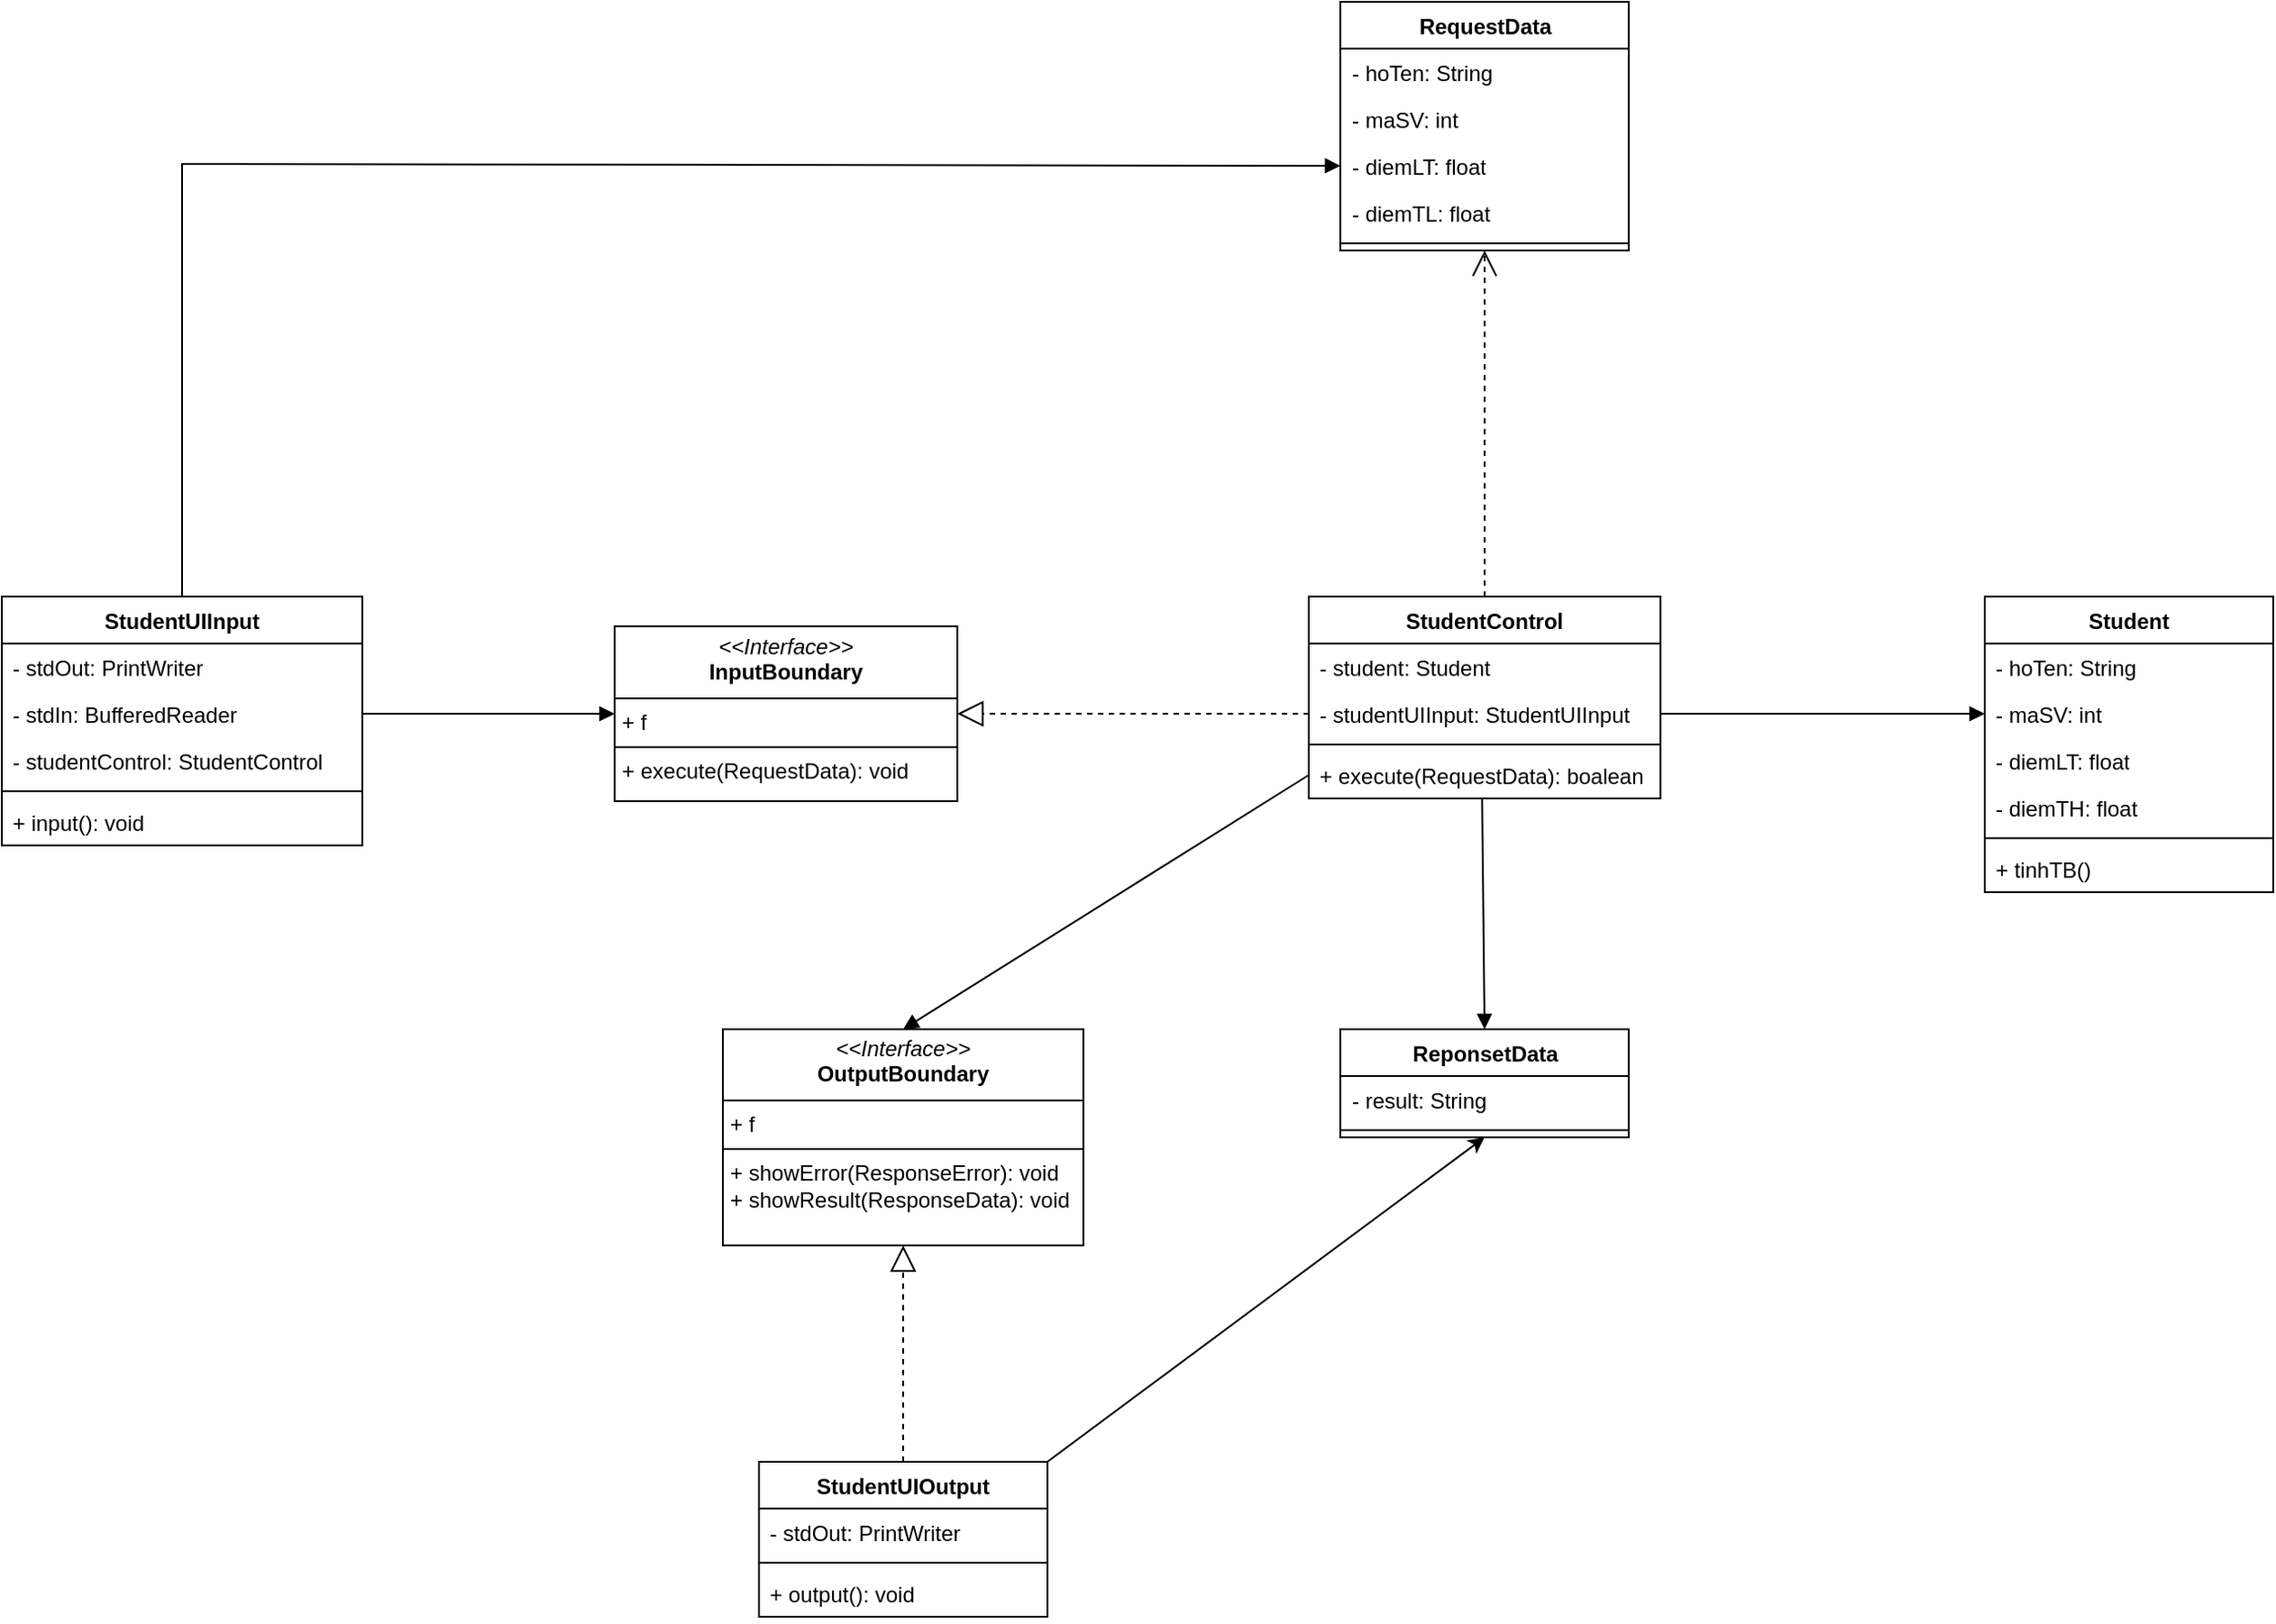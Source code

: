 <mxfile version="24.7.17" pages="3">
  <diagram name="ClassDiagram" id="-rl8sIzRqfz1XN3XbGNQ">
    <mxGraphModel dx="1600" dy="1549" grid="1" gridSize="10" guides="1" tooltips="1" connect="1" arrows="1" fold="1" page="1" pageScale="1" pageWidth="850" pageHeight="1100" math="0" shadow="0">
      <root>
        <mxCell id="0" />
        <mxCell id="1" parent="0" />
        <mxCell id="jPHau2xeoSbhI2vaK8ID-21" value="StudentUIInput" style="swimlane;fontStyle=1;align=center;verticalAlign=top;childLayout=stackLayout;horizontal=1;startSize=26;horizontalStack=0;resizeParent=1;resizeParentMax=0;resizeLast=0;collapsible=1;marginBottom=0;whiteSpace=wrap;html=1;" parent="1" vertex="1">
          <mxGeometry x="-380" y="320" width="200" height="138" as="geometry" />
        </mxCell>
        <mxCell id="jPHau2xeoSbhI2vaK8ID-22" value="- stdOut: PrintWriter" style="text;strokeColor=none;fillColor=none;align=left;verticalAlign=top;spacingLeft=4;spacingRight=4;overflow=hidden;rotatable=0;points=[[0,0.5],[1,0.5]];portConstraint=eastwest;whiteSpace=wrap;html=1;" parent="jPHau2xeoSbhI2vaK8ID-21" vertex="1">
          <mxGeometry y="26" width="200" height="26" as="geometry" />
        </mxCell>
        <mxCell id="0izLVIcKK9ym0HCeA4KC-4" value="- stdIn: BufferedReader" style="text;strokeColor=none;fillColor=none;align=left;verticalAlign=top;spacingLeft=4;spacingRight=4;overflow=hidden;rotatable=0;points=[[0,0.5],[1,0.5]];portConstraint=eastwest;whiteSpace=wrap;html=1;" parent="jPHau2xeoSbhI2vaK8ID-21" vertex="1">
          <mxGeometry y="52" width="200" height="26" as="geometry" />
        </mxCell>
        <mxCell id="0izLVIcKK9ym0HCeA4KC-5" value="- studentControl: StudentControl" style="text;strokeColor=none;fillColor=none;align=left;verticalAlign=top;spacingLeft=4;spacingRight=4;overflow=hidden;rotatable=0;points=[[0,0.5],[1,0.5]];portConstraint=eastwest;whiteSpace=wrap;html=1;" parent="jPHau2xeoSbhI2vaK8ID-21" vertex="1">
          <mxGeometry y="78" width="200" height="26" as="geometry" />
        </mxCell>
        <mxCell id="jPHau2xeoSbhI2vaK8ID-23" value="" style="line;strokeWidth=1;fillColor=none;align=left;verticalAlign=middle;spacingTop=-1;spacingLeft=3;spacingRight=3;rotatable=0;labelPosition=right;points=[];portConstraint=eastwest;strokeColor=inherit;" parent="jPHau2xeoSbhI2vaK8ID-21" vertex="1">
          <mxGeometry y="104" width="200" height="8" as="geometry" />
        </mxCell>
        <mxCell id="jPHau2xeoSbhI2vaK8ID-24" value="+ input(): void" style="text;strokeColor=none;fillColor=none;align=left;verticalAlign=top;spacingLeft=4;spacingRight=4;overflow=hidden;rotatable=0;points=[[0,0.5],[1,0.5]];portConstraint=eastwest;whiteSpace=wrap;html=1;" parent="jPHau2xeoSbhI2vaK8ID-21" vertex="1">
          <mxGeometry y="112" width="200" height="26" as="geometry" />
        </mxCell>
        <mxCell id="jPHau2xeoSbhI2vaK8ID-25" value="StudentControl" style="swimlane;fontStyle=1;align=center;verticalAlign=top;childLayout=stackLayout;horizontal=1;startSize=26;horizontalStack=0;resizeParent=1;resizeParentMax=0;resizeLast=0;collapsible=1;marginBottom=0;whiteSpace=wrap;html=1;" parent="1" vertex="1">
          <mxGeometry x="345" y="320" width="195" height="112" as="geometry" />
        </mxCell>
        <mxCell id="jPHau2xeoSbhI2vaK8ID-26" value="- student: Student" style="text;strokeColor=none;fillColor=none;align=left;verticalAlign=top;spacingLeft=4;spacingRight=4;overflow=hidden;rotatable=0;points=[[0,0.5],[1,0.5]];portConstraint=eastwest;whiteSpace=wrap;html=1;" parent="jPHau2xeoSbhI2vaK8ID-25" vertex="1">
          <mxGeometry y="26" width="195" height="26" as="geometry" />
        </mxCell>
        <mxCell id="0izLVIcKK9ym0HCeA4KC-6" value="- studentUIInput: StudentUIInput" style="text;strokeColor=none;fillColor=none;align=left;verticalAlign=top;spacingLeft=4;spacingRight=4;overflow=hidden;rotatable=0;points=[[0,0.5],[1,0.5]];portConstraint=eastwest;whiteSpace=wrap;html=1;" parent="jPHau2xeoSbhI2vaK8ID-25" vertex="1">
          <mxGeometry y="52" width="195" height="26" as="geometry" />
        </mxCell>
        <mxCell id="jPHau2xeoSbhI2vaK8ID-27" value="" style="line;strokeWidth=1;fillColor=none;align=left;verticalAlign=middle;spacingTop=-1;spacingLeft=3;spacingRight=3;rotatable=0;labelPosition=right;points=[];portConstraint=eastwest;strokeColor=inherit;" parent="jPHau2xeoSbhI2vaK8ID-25" vertex="1">
          <mxGeometry y="78" width="195" height="8" as="geometry" />
        </mxCell>
        <mxCell id="jPHau2xeoSbhI2vaK8ID-28" value="+ execute(RequestData): boalean" style="text;strokeColor=none;fillColor=none;align=left;verticalAlign=top;spacingLeft=4;spacingRight=4;overflow=hidden;rotatable=0;points=[[0,0.5],[1,0.5]];portConstraint=eastwest;whiteSpace=wrap;html=1;" parent="jPHau2xeoSbhI2vaK8ID-25" vertex="1">
          <mxGeometry y="86" width="195" height="26" as="geometry" />
        </mxCell>
        <mxCell id="jPHau2xeoSbhI2vaK8ID-29" value="&lt;span style=&quot;&quot;&gt;&lt;b&gt;Student&lt;/b&gt;&lt;/span&gt;" style="swimlane;fontStyle=0;align=center;verticalAlign=top;childLayout=stackLayout;horizontal=1;startSize=26;horizontalStack=0;resizeParent=1;resizeParentMax=0;resizeLast=0;collapsible=1;marginBottom=0;whiteSpace=wrap;html=1;" parent="1" vertex="1">
          <mxGeometry x="720" y="320" width="160" height="164" as="geometry" />
        </mxCell>
        <mxCell id="jPHau2xeoSbhI2vaK8ID-30" value="- hoTen: String" style="text;strokeColor=none;fillColor=none;align=left;verticalAlign=top;spacingLeft=4;spacingRight=4;overflow=hidden;rotatable=0;points=[[0,0.5],[1,0.5]];portConstraint=eastwest;whiteSpace=wrap;html=1;" parent="jPHau2xeoSbhI2vaK8ID-29" vertex="1">
          <mxGeometry y="26" width="160" height="26" as="geometry" />
        </mxCell>
        <mxCell id="jPHau2xeoSbhI2vaK8ID-38" value="- maSV: int" style="text;strokeColor=none;fillColor=none;align=left;verticalAlign=top;spacingLeft=4;spacingRight=4;overflow=hidden;rotatable=0;points=[[0,0.5],[1,0.5]];portConstraint=eastwest;whiteSpace=wrap;html=1;" parent="jPHau2xeoSbhI2vaK8ID-29" vertex="1">
          <mxGeometry y="52" width="160" height="26" as="geometry" />
        </mxCell>
        <mxCell id="jPHau2xeoSbhI2vaK8ID-39" value="- diemLT: float" style="text;strokeColor=none;fillColor=none;align=left;verticalAlign=top;spacingLeft=4;spacingRight=4;overflow=hidden;rotatable=0;points=[[0,0.5],[1,0.5]];portConstraint=eastwest;whiteSpace=wrap;html=1;" parent="jPHau2xeoSbhI2vaK8ID-29" vertex="1">
          <mxGeometry y="78" width="160" height="26" as="geometry" />
        </mxCell>
        <mxCell id="jPHau2xeoSbhI2vaK8ID-37" value="- diemTH: float" style="text;strokeColor=none;fillColor=none;align=left;verticalAlign=top;spacingLeft=4;spacingRight=4;overflow=hidden;rotatable=0;points=[[0,0.5],[1,0.5]];portConstraint=eastwest;whiteSpace=wrap;html=1;" parent="jPHau2xeoSbhI2vaK8ID-29" vertex="1">
          <mxGeometry y="104" width="160" height="26" as="geometry" />
        </mxCell>
        <mxCell id="jPHau2xeoSbhI2vaK8ID-31" value="" style="line;strokeWidth=1;fillColor=none;align=left;verticalAlign=middle;spacingTop=-1;spacingLeft=3;spacingRight=3;rotatable=0;labelPosition=right;points=[];portConstraint=eastwest;strokeColor=inherit;" parent="jPHau2xeoSbhI2vaK8ID-29" vertex="1">
          <mxGeometry y="130" width="160" height="8" as="geometry" />
        </mxCell>
        <mxCell id="jPHau2xeoSbhI2vaK8ID-32" value="+ tinhTB()" style="text;strokeColor=none;fillColor=none;align=left;verticalAlign=top;spacingLeft=4;spacingRight=4;overflow=hidden;rotatable=0;points=[[0,0.5],[1,0.5]];portConstraint=eastwest;whiteSpace=wrap;html=1;" parent="jPHau2xeoSbhI2vaK8ID-29" vertex="1">
          <mxGeometry y="138" width="160" height="26" as="geometry" />
        </mxCell>
        <mxCell id="jPHau2xeoSbhI2vaK8ID-33" value="&lt;b&gt;StudentUIOutput&lt;/b&gt;" style="swimlane;fontStyle=0;align=center;verticalAlign=top;childLayout=stackLayout;horizontal=1;startSize=26;horizontalStack=0;resizeParent=1;resizeParentMax=0;resizeLast=0;collapsible=1;marginBottom=0;whiteSpace=wrap;html=1;" parent="1" vertex="1">
          <mxGeometry x="40" y="800" width="160" height="86" as="geometry" />
        </mxCell>
        <mxCell id="jPHau2xeoSbhI2vaK8ID-34" value="- stdOut: PrintWriter" style="text;strokeColor=none;fillColor=none;align=left;verticalAlign=top;spacingLeft=4;spacingRight=4;overflow=hidden;rotatable=0;points=[[0,0.5],[1,0.5]];portConstraint=eastwest;whiteSpace=wrap;html=1;" parent="jPHau2xeoSbhI2vaK8ID-33" vertex="1">
          <mxGeometry y="26" width="160" height="26" as="geometry" />
        </mxCell>
        <mxCell id="jPHau2xeoSbhI2vaK8ID-35" value="" style="line;strokeWidth=1;fillColor=none;align=left;verticalAlign=middle;spacingTop=-1;spacingLeft=3;spacingRight=3;rotatable=0;labelPosition=right;points=[];portConstraint=eastwest;strokeColor=inherit;" parent="jPHau2xeoSbhI2vaK8ID-33" vertex="1">
          <mxGeometry y="52" width="160" height="8" as="geometry" />
        </mxCell>
        <mxCell id="jPHau2xeoSbhI2vaK8ID-36" value="+ output(): void" style="text;strokeColor=none;fillColor=none;align=left;verticalAlign=top;spacingLeft=4;spacingRight=4;overflow=hidden;rotatable=0;points=[[0,0.5],[1,0.5]];portConstraint=eastwest;whiteSpace=wrap;html=1;" parent="jPHau2xeoSbhI2vaK8ID-33" vertex="1">
          <mxGeometry y="60" width="160" height="26" as="geometry" />
        </mxCell>
        <mxCell id="5w3yNyjz_HAzHa36QDgl-5" value="RequestData&lt;div&gt;&lt;br&gt;&lt;/div&gt;" style="swimlane;fontStyle=1;align=center;verticalAlign=top;childLayout=stackLayout;horizontal=1;startSize=26;horizontalStack=0;resizeParent=1;resizeParentMax=0;resizeLast=0;collapsible=1;marginBottom=0;whiteSpace=wrap;html=1;" parent="1" vertex="1">
          <mxGeometry x="362.5" y="-10" width="160" height="138" as="geometry" />
        </mxCell>
        <mxCell id="5w3yNyjz_HAzHa36QDgl-6" value="- hoTen: String" style="text;strokeColor=none;fillColor=none;align=left;verticalAlign=top;spacingLeft=4;spacingRight=4;overflow=hidden;rotatable=0;points=[[0,0.5],[1,0.5]];portConstraint=eastwest;whiteSpace=wrap;html=1;" parent="5w3yNyjz_HAzHa36QDgl-5" vertex="1">
          <mxGeometry y="26" width="160" height="26" as="geometry" />
        </mxCell>
        <mxCell id="0izLVIcKK9ym0HCeA4KC-1" value="- maSV: int" style="text;strokeColor=none;fillColor=none;align=left;verticalAlign=top;spacingLeft=4;spacingRight=4;overflow=hidden;rotatable=0;points=[[0,0.5],[1,0.5]];portConstraint=eastwest;whiteSpace=wrap;html=1;" parent="5w3yNyjz_HAzHa36QDgl-5" vertex="1">
          <mxGeometry y="52" width="160" height="26" as="geometry" />
        </mxCell>
        <mxCell id="0izLVIcKK9ym0HCeA4KC-2" value="- diemLT: float" style="text;strokeColor=none;fillColor=none;align=left;verticalAlign=top;spacingLeft=4;spacingRight=4;overflow=hidden;rotatable=0;points=[[0,0.5],[1,0.5]];portConstraint=eastwest;whiteSpace=wrap;html=1;" parent="5w3yNyjz_HAzHa36QDgl-5" vertex="1">
          <mxGeometry y="78" width="160" height="26" as="geometry" />
        </mxCell>
        <mxCell id="0izLVIcKK9ym0HCeA4KC-3" value="- diemTL: float" style="text;strokeColor=none;fillColor=none;align=left;verticalAlign=top;spacingLeft=4;spacingRight=4;overflow=hidden;rotatable=0;points=[[0,0.5],[1,0.5]];portConstraint=eastwest;whiteSpace=wrap;html=1;" parent="5w3yNyjz_HAzHa36QDgl-5" vertex="1">
          <mxGeometry y="104" width="160" height="26" as="geometry" />
        </mxCell>
        <mxCell id="5w3yNyjz_HAzHa36QDgl-7" value="" style="line;strokeWidth=1;fillColor=none;align=left;verticalAlign=middle;spacingTop=-1;spacingLeft=3;spacingRight=3;rotatable=0;labelPosition=right;points=[];portConstraint=eastwest;strokeColor=inherit;" parent="5w3yNyjz_HAzHa36QDgl-5" vertex="1">
          <mxGeometry y="130" width="160" height="8" as="geometry" />
        </mxCell>
        <mxCell id="5w3yNyjz_HAzHa36QDgl-9" value="ReponsetData" style="swimlane;fontStyle=1;align=center;verticalAlign=top;childLayout=stackLayout;horizontal=1;startSize=26;horizontalStack=0;resizeParent=1;resizeParentMax=0;resizeLast=0;collapsible=1;marginBottom=0;whiteSpace=wrap;html=1;" parent="1" vertex="1">
          <mxGeometry x="362.5" y="560" width="160" height="60" as="geometry" />
        </mxCell>
        <mxCell id="5w3yNyjz_HAzHa36QDgl-10" value="- result: String" style="text;strokeColor=none;fillColor=none;align=left;verticalAlign=top;spacingLeft=4;spacingRight=4;overflow=hidden;rotatable=0;points=[[0,0.5],[1,0.5]];portConstraint=eastwest;whiteSpace=wrap;html=1;" parent="5w3yNyjz_HAzHa36QDgl-9" vertex="1">
          <mxGeometry y="26" width="160" height="26" as="geometry" />
        </mxCell>
        <mxCell id="5w3yNyjz_HAzHa36QDgl-11" value="" style="line;strokeWidth=1;fillColor=none;align=left;verticalAlign=middle;spacingTop=-1;spacingLeft=3;spacingRight=3;rotatable=0;labelPosition=right;points=[];portConstraint=eastwest;strokeColor=inherit;" parent="5w3yNyjz_HAzHa36QDgl-9" vertex="1">
          <mxGeometry y="52" width="160" height="8" as="geometry" />
        </mxCell>
        <mxCell id="0izLVIcKK9ym0HCeA4KC-9" value="" style="endArrow=open;endSize=12;dashed=1;html=1;rounded=0;exitX=0.5;exitY=0;exitDx=0;exitDy=0;entryX=0.5;entryY=1;entryDx=0;entryDy=0;" parent="1" source="jPHau2xeoSbhI2vaK8ID-25" target="5w3yNyjz_HAzHa36QDgl-5" edge="1">
          <mxGeometry width="160" relative="1" as="geometry">
            <mxPoint x="330" y="220" as="sourcePoint" />
            <mxPoint x="490" y="220" as="targetPoint" />
          </mxGeometry>
        </mxCell>
        <mxCell id="0izLVIcKK9ym0HCeA4KC-10" value="" style="html=1;verticalAlign=bottom;endArrow=block;curved=0;rounded=0;exitX=0.493;exitY=1;exitDx=0;exitDy=0;exitPerimeter=0;entryX=0.5;entryY=0;entryDx=0;entryDy=0;" parent="1" source="jPHau2xeoSbhI2vaK8ID-28" target="5w3yNyjz_HAzHa36QDgl-9" edge="1">
          <mxGeometry width="80" relative="1" as="geometry">
            <mxPoint x="360" y="390" as="sourcePoint" />
            <mxPoint x="440" y="390" as="targetPoint" />
          </mxGeometry>
        </mxCell>
        <mxCell id="0izLVIcKK9ym0HCeA4KC-11" value="" style="html=1;verticalAlign=bottom;endArrow=block;curved=0;rounded=0;exitX=1;exitY=0.5;exitDx=0;exitDy=0;entryX=0;entryY=0.5;entryDx=0;entryDy=0;" parent="1" source="0izLVIcKK9ym0HCeA4KC-6" target="jPHau2xeoSbhI2vaK8ID-38" edge="1">
          <mxGeometry width="80" relative="1" as="geometry">
            <mxPoint x="610" y="338" as="sourcePoint" />
            <mxPoint x="612" y="466" as="targetPoint" />
          </mxGeometry>
        </mxCell>
        <mxCell id="0izLVIcKK9ym0HCeA4KC-13" value="" style="html=1;verticalAlign=bottom;endArrow=block;curved=0;rounded=0;exitX=0.5;exitY=0;exitDx=0;exitDy=0;entryX=0;entryY=0.5;entryDx=0;entryDy=0;" parent="1" source="jPHau2xeoSbhI2vaK8ID-21" target="0izLVIcKK9ym0HCeA4KC-2" edge="1">
          <mxGeometry width="80" relative="1" as="geometry">
            <mxPoint x="471" y="462" as="sourcePoint" />
            <mxPoint x="473" y="590" as="targetPoint" />
            <Array as="points">
              <mxPoint x="-280" y="80" />
            </Array>
          </mxGeometry>
        </mxCell>
        <mxCell id="0izLVIcKK9ym0HCeA4KC-14" value="" style="html=1;verticalAlign=bottom;endArrow=block;curved=0;rounded=0;exitX=0;exitY=0.5;exitDx=0;exitDy=0;entryX=0.5;entryY=0;entryDx=0;entryDy=0;" parent="1" source="jPHau2xeoSbhI2vaK8ID-28" target="s-2woyK-ea4eCAlyzW3T-7" edge="1">
          <mxGeometry width="80" relative="1" as="geometry">
            <mxPoint x="481" y="472" as="sourcePoint" />
            <mxPoint x="483" y="600" as="targetPoint" />
          </mxGeometry>
        </mxCell>
        <mxCell id="0izLVIcKK9ym0HCeA4KC-15" value="" style="html=1;verticalAlign=bottom;endArrow=block;curved=0;rounded=0;exitX=1;exitY=0.5;exitDx=0;exitDy=0;entryX=0;entryY=0.5;entryDx=0;entryDy=0;" parent="1" source="0izLVIcKK9ym0HCeA4KC-4" target="s-2woyK-ea4eCAlyzW3T-6" edge="1">
          <mxGeometry width="80" relative="1" as="geometry">
            <mxPoint x="345" y="385" as="sourcePoint" />
            <mxPoint x="310" y="330" as="targetPoint" />
          </mxGeometry>
        </mxCell>
        <mxCell id="s-2woyK-ea4eCAlyzW3T-6" value="&lt;p style=&quot;margin:0px;margin-top:4px;text-align:center;&quot;&gt;&lt;i&gt;&amp;lt;&amp;lt;Interface&amp;gt;&amp;gt;&lt;/i&gt;&lt;br&gt;&lt;b&gt;InputBoundary&lt;/b&gt;&lt;/p&gt;&lt;hr size=&quot;1&quot; style=&quot;border-style:solid;&quot;&gt;&lt;p style=&quot;margin:0px;margin-left:4px;&quot;&gt;+ f&lt;/p&gt;&lt;hr size=&quot;1&quot; style=&quot;border-style:solid;&quot;&gt;&lt;p style=&quot;margin:0px;margin-left:4px;&quot;&gt;+ execute(RequestData): void&lt;br&gt;&lt;/p&gt;" style="verticalAlign=top;align=left;overflow=fill;html=1;whiteSpace=wrap;" vertex="1" parent="1">
          <mxGeometry x="-40" y="336.5" width="190" height="97" as="geometry" />
        </mxCell>
        <mxCell id="s-2woyK-ea4eCAlyzW3T-7" value="&lt;p style=&quot;margin:0px;margin-top:4px;text-align:center;&quot;&gt;&lt;i&gt;&amp;lt;&amp;lt;Interface&amp;gt;&amp;gt;&lt;/i&gt;&lt;br&gt;&lt;b&gt;OutputBoundary&lt;/b&gt;&lt;/p&gt;&lt;hr size=&quot;1&quot; style=&quot;border-style:solid;&quot;&gt;&lt;p style=&quot;margin:0px;margin-left:4px;&quot;&gt;+ f&lt;/p&gt;&lt;hr size=&quot;1&quot; style=&quot;border-style:solid;&quot;&gt;&lt;p style=&quot;margin:0px;margin-left:4px;&quot;&gt;+ showError(ResponseError): void&lt;br&gt;&lt;/p&gt;&lt;p style=&quot;margin:0px;margin-left:4px;&quot;&gt;+ showResult(ResponseData): void&lt;/p&gt;" style="verticalAlign=top;align=left;overflow=fill;html=1;whiteSpace=wrap;" vertex="1" parent="1">
          <mxGeometry x="20" y="560" width="200" height="120" as="geometry" />
        </mxCell>
        <mxCell id="s-2woyK-ea4eCAlyzW3T-8" value="" style="endArrow=classic;html=1;rounded=0;exitX=1;exitY=0;exitDx=0;exitDy=0;entryX=0.5;entryY=1;entryDx=0;entryDy=0;" edge="1" parent="1" source="jPHau2xeoSbhI2vaK8ID-33" target="5w3yNyjz_HAzHa36QDgl-9">
          <mxGeometry width="50" height="50" relative="1" as="geometry">
            <mxPoint x="500" y="750" as="sourcePoint" />
            <mxPoint x="550" y="700" as="targetPoint" />
          </mxGeometry>
        </mxCell>
        <mxCell id="s-2woyK-ea4eCAlyzW3T-10" value="" style="endArrow=block;dashed=1;endFill=0;endSize=12;html=1;rounded=0;exitX=0.5;exitY=0;exitDx=0;exitDy=0;entryX=0.5;entryY=1;entryDx=0;entryDy=0;" edge="1" parent="1" source="jPHau2xeoSbhI2vaK8ID-33" target="s-2woyK-ea4eCAlyzW3T-7">
          <mxGeometry width="160" relative="1" as="geometry">
            <mxPoint x="40" y="760" as="sourcePoint" />
            <mxPoint x="200" y="760" as="targetPoint" />
          </mxGeometry>
        </mxCell>
        <mxCell id="s-2woyK-ea4eCAlyzW3T-11" value="" style="endArrow=block;dashed=1;endFill=0;endSize=12;html=1;rounded=0;exitX=0;exitY=0.5;exitDx=0;exitDy=0;entryX=1;entryY=0.5;entryDx=0;entryDy=0;" edge="1" parent="1" source="0izLVIcKK9ym0HCeA4KC-6" target="s-2woyK-ea4eCAlyzW3T-6">
          <mxGeometry width="160" relative="1" as="geometry">
            <mxPoint x="130" y="810" as="sourcePoint" />
            <mxPoint x="130" y="690" as="targetPoint" />
          </mxGeometry>
        </mxCell>
      </root>
    </mxGraphModel>
  </diagram>
  <diagram id="-E9QA56InsLcr_RS8a8Y" name="UCDiagram">
    <mxGraphModel dx="1036" dy="614" grid="1" gridSize="10" guides="1" tooltips="1" connect="1" arrows="1" fold="1" page="1" pageScale="1" pageWidth="850" pageHeight="1100" math="0" shadow="0">
      <root>
        <mxCell id="0" />
        <mxCell id="1" parent="0" />
        <mxCell id="gyNA58SJnlUczSBL5Nal-2" value="User" style="shape=umlActor;verticalLabelPosition=bottom;verticalAlign=top;html=1;" vertex="1" parent="1">
          <mxGeometry x="90" y="260" width="30" height="60" as="geometry" />
        </mxCell>
        <mxCell id="gyNA58SJnlUczSBL5Nal-3" value="QuanLySinhVien" style="shape=rect;html=1;verticalAlign=top;fontStyle=1;whiteSpace=wrap;align=center;" vertex="1" parent="1">
          <mxGeometry x="280" y="80" width="400" height="520" as="geometry" />
        </mxCell>
        <mxCell id="gyNA58SJnlUczSBL5Nal-4" value="Tính điểm trung bình" style="ellipse;whiteSpace=wrap;html=1;" vertex="1" parent="1">
          <mxGeometry x="410" y="140" width="120" height="80" as="geometry" />
        </mxCell>
        <mxCell id="gyNA58SJnlUczSBL5Nal-5" value="" style="endArrow=none;html=1;rounded=0;exitX=1;exitY=0.333;exitDx=0;exitDy=0;exitPerimeter=0;entryX=0;entryY=0.5;entryDx=0;entryDy=0;" edge="1" parent="1" source="gyNA58SJnlUczSBL5Nal-2" target="gyNA58SJnlUczSBL5Nal-4">
          <mxGeometry width="50" height="50" relative="1" as="geometry">
            <mxPoint x="390" y="360" as="sourcePoint" />
            <mxPoint x="440" y="310" as="targetPoint" />
          </mxGeometry>
        </mxCell>
      </root>
    </mxGraphModel>
  </diagram>
  <diagram id="DeJmxkbfnnHJGt9UFvgR" name="SequenceDiagram">
    <mxGraphModel dx="1050" dy="629" grid="1" gridSize="10" guides="1" tooltips="1" connect="1" arrows="1" fold="1" page="1" pageScale="1" pageWidth="850" pageHeight="1100" math="0" shadow="0">
      <root>
        <mxCell id="0" />
        <mxCell id="1" parent="0" />
        <mxCell id="RAmZDH4Z5-PDMgC21o_p-5" value="" style="shape=umlLifeline;perimeter=lifelinePerimeter;whiteSpace=wrap;html=1;container=1;dropTarget=0;collapsible=0;recursiveResize=0;outlineConnect=0;portConstraint=eastwest;newEdgeStyle={&quot;curved&quot;:0,&quot;rounded&quot;:0};participant=umlActor;" parent="1" vertex="1">
          <mxGeometry x="70" y="40" width="20" height="760" as="geometry" />
        </mxCell>
        <mxCell id="RAmZDH4Z5-PDMgC21o_p-6" value="&lt;div style=&quot;&quot;&gt;&lt;span style=&quot;font-weight: 700; background-color: initial;&quot;&gt;StudentUIInput&lt;/span&gt;&lt;/div&gt;" style="shape=umlLifeline;perimeter=lifelinePerimeter;whiteSpace=wrap;html=1;container=1;dropTarget=0;collapsible=0;recursiveResize=0;outlineConnect=0;portConstraint=eastwest;newEdgeStyle={&quot;curved&quot;:0,&quot;rounded&quot;:0};participant=umlBoundary;align=center;" parent="1" vertex="1">
          <mxGeometry x="280" y="40" width="150" height="760" as="geometry" />
        </mxCell>
        <mxCell id="qOx7L7RwSw9HIVgswRT9-3" value="" style="html=1;points=[[0,0,0,0,5],[0,1,0,0,-5],[1,0,0,0,5],[1,1,0,0,-5]];perimeter=orthogonalPerimeter;outlineConnect=0;targetShapes=umlLifeline;portConstraint=eastwest;newEdgeStyle={&quot;curved&quot;:0,&quot;rounded&quot;:0};" parent="RAmZDH4Z5-PDMgC21o_p-6" vertex="1">
          <mxGeometry x="70" y="70" width="10" height="420" as="geometry" />
        </mxCell>
        <mxCell id="qOx7L7RwSw9HIVgswRT9-11" style="edgeStyle=orthogonalEdgeStyle;rounded=0;orthogonalLoop=1;jettySize=auto;html=1;curved=0;exitX=1;exitY=0;exitDx=0;exitDy=5;exitPerimeter=0;" parent="RAmZDH4Z5-PDMgC21o_p-6" source="qOx7L7RwSw9HIVgswRT9-3" target="qOx7L7RwSw9HIVgswRT9-3" edge="1">
          <mxGeometry relative="1" as="geometry">
            <Array as="points">
              <mxPoint x="110" y="75" />
              <mxPoint x="110" y="110" />
            </Array>
          </mxGeometry>
        </mxCell>
        <mxCell id="qOx7L7RwSw9HIVgswRT9-12" value="1. Input()" style="edgeLabel;html=1;align=center;verticalAlign=middle;resizable=0;points=[];" parent="qOx7L7RwSw9HIVgswRT9-11" vertex="1" connectable="0">
          <mxGeometry x="-0.652" y="-2" relative="1" as="geometry">
            <mxPoint x="44" y="13" as="offset" />
          </mxGeometry>
        </mxCell>
        <mxCell id="aR6v0m3BgtF8yHvRolNh-1" value="&lt;div style=&quot;&quot;&gt;&lt;span style=&quot;font-weight: 700; background-color: initial;&quot;&gt;StudentUIOutput&lt;/span&gt;&lt;/div&gt;" style="shape=umlLifeline;perimeter=lifelinePerimeter;whiteSpace=wrap;html=1;container=1;dropTarget=0;collapsible=0;recursiveResize=0;outlineConnect=0;portConstraint=eastwest;newEdgeStyle={&quot;curved&quot;:0,&quot;rounded&quot;:0};participant=umlBoundary;align=center;" parent="1" vertex="1">
          <mxGeometry x="480" y="40" width="150" height="760" as="geometry" />
        </mxCell>
        <mxCell id="qOx7L7RwSw9HIVgswRT9-49" value="" style="html=1;points=[[0,0,0,0,5],[0,1,0,0,-5],[1,0,0,0,5],[1,1,0,0,-5]];perimeter=orthogonalPerimeter;outlineConnect=0;targetShapes=umlLifeline;portConstraint=eastwest;newEdgeStyle={&quot;curved&quot;:0,&quot;rounded&quot;:0};" parent="aR6v0m3BgtF8yHvRolNh-1" vertex="1">
          <mxGeometry x="70" y="560" width="10" height="120" as="geometry" />
        </mxCell>
        <mxCell id="qOx7L7RwSw9HIVgswRT9-51" style="edgeStyle=orthogonalEdgeStyle;rounded=0;orthogonalLoop=1;jettySize=auto;html=1;curved=0;exitX=0;exitY=0;exitDx=0;exitDy=5;exitPerimeter=0;" parent="aR6v0m3BgtF8yHvRolNh-1" source="qOx7L7RwSw9HIVgswRT9-49" edge="1">
          <mxGeometry relative="1" as="geometry">
            <mxPoint x="72" y="667" as="targetPoint" />
            <Array as="points">
              <mxPoint x="70" y="640" />
              <mxPoint x="30" y="640" />
              <mxPoint x="30" y="667" />
            </Array>
          </mxGeometry>
        </mxCell>
        <mxCell id="qOx7L7RwSw9HIVgswRT9-52" value="11. xuất kết quả ra màn hình" style="edgeLabel;html=1;align=center;verticalAlign=middle;resizable=0;points=[];" parent="qOx7L7RwSw9HIVgswRT9-51" vertex="1" connectable="0">
          <mxGeometry x="0.268" relative="1" as="geometry">
            <mxPoint x="-40" y="-11" as="offset" />
          </mxGeometry>
        </mxCell>
        <mxCell id="aR6v0m3BgtF8yHvRolNh-2" value="&lt;span style=&quot;font-weight: 700;&quot;&gt;StudentControl&lt;/span&gt;" style="shape=umlLifeline;perimeter=lifelinePerimeter;whiteSpace=wrap;html=1;container=1;dropTarget=0;collapsible=0;recursiveResize=0;outlineConnect=0;portConstraint=eastwest;newEdgeStyle={&quot;curved&quot;:0,&quot;rounded&quot;:0};participant=umlControl;" parent="1" vertex="1">
          <mxGeometry x="680" y="40" width="130" height="760" as="geometry" />
        </mxCell>
        <mxCell id="qOx7L7RwSw9HIVgswRT9-19" value="" style="html=1;points=[[0,0,0,0,5],[0,1,0,0,-5],[1,0,0,0,5],[1,1,0,0,-5]];perimeter=orthogonalPerimeter;outlineConnect=0;targetShapes=umlLifeline;portConstraint=eastwest;newEdgeStyle={&quot;curved&quot;:0,&quot;rounded&quot;:0};" parent="aR6v0m3BgtF8yHvRolNh-2" vertex="1">
          <mxGeometry x="60" y="80" width="10" height="550" as="geometry" />
        </mxCell>
        <mxCell id="qOx7L7RwSw9HIVgswRT9-20" style="edgeStyle=orthogonalEdgeStyle;rounded=0;orthogonalLoop=1;jettySize=auto;html=1;curved=0;exitX=1;exitY=0;exitDx=0;exitDy=5;exitPerimeter=0;" parent="aR6v0m3BgtF8yHvRolNh-2" source="qOx7L7RwSw9HIVgswRT9-19" target="qOx7L7RwSw9HIVgswRT9-19" edge="1">
          <mxGeometry relative="1" as="geometry">
            <Array as="points">
              <mxPoint x="70" y="240" />
              <mxPoint x="90" y="240" />
              <mxPoint x="90" y="270" />
            </Array>
          </mxGeometry>
        </mxCell>
        <mxCell id="qOx7L7RwSw9HIVgswRT9-21" value="5. kiểm tra hợp lệ" style="edgeLabel;html=1;align=center;verticalAlign=middle;resizable=0;points=[];" parent="qOx7L7RwSw9HIVgswRT9-20" vertex="1" connectable="0">
          <mxGeometry x="0.394" y="-1" relative="1" as="geometry">
            <mxPoint x="48" y="-11" as="offset" />
          </mxGeometry>
        </mxCell>
        <mxCell id="3Q-P3R3Dqc6IjuxWtTIZ-1" value="&lt;b&gt;Student&lt;/b&gt;" style="shape=umlLifeline;perimeter=lifelinePerimeter;whiteSpace=wrap;html=1;container=1;dropTarget=0;collapsible=0;recursiveResize=0;outlineConnect=0;portConstraint=eastwest;newEdgeStyle={&quot;curved&quot;:0,&quot;rounded&quot;:0};participant=umlEntity;" parent="1" vertex="1">
          <mxGeometry x="890" y="40" width="120" height="760" as="geometry" />
        </mxCell>
        <mxCell id="qOx7L7RwSw9HIVgswRT9-44" value="" style="html=1;points=[[0,0,0,0,5],[0,1,0,0,-5],[1,0,0,0,5],[1,1,0,0,-5]];perimeter=orthogonalPerimeter;outlineConnect=0;targetShapes=umlLifeline;portConstraint=eastwest;newEdgeStyle={&quot;curved&quot;:0,&quot;rounded&quot;:0};" parent="3Q-P3R3Dqc6IjuxWtTIZ-1" vertex="1">
          <mxGeometry x="55" y="470" width="10" height="140" as="geometry" />
        </mxCell>
        <mxCell id="qOx7L7RwSw9HIVgswRT9-46" style="edgeStyle=orthogonalEdgeStyle;rounded=0;orthogonalLoop=1;jettySize=auto;html=1;curved=0;exitX=1;exitY=0;exitDx=0;exitDy=5;exitPerimeter=0;" parent="3Q-P3R3Dqc6IjuxWtTIZ-1" source="qOx7L7RwSw9HIVgswRT9-44" target="qOx7L7RwSw9HIVgswRT9-44" edge="1">
          <mxGeometry relative="1" as="geometry">
            <Array as="points">
              <mxPoint x="65" y="520" />
              <mxPoint x="120" y="520" />
              <mxPoint x="120" y="560" />
            </Array>
          </mxGeometry>
        </mxCell>
        <mxCell id="qOx7L7RwSw9HIVgswRT9-47" value="8. tính điểm trung bình" style="edgeLabel;html=1;align=center;verticalAlign=middle;resizable=0;points=[];" parent="qOx7L7RwSw9HIVgswRT9-46" vertex="1" connectable="0">
          <mxGeometry x="-0.205" y="-5" relative="1" as="geometry">
            <mxPoint x="52" y="-25" as="offset" />
          </mxGeometry>
        </mxCell>
        <mxCell id="qOx7L7RwSw9HIVgswRT9-13" value="2. Yêu cầu nhập hoten, mssv, diemTH, diemLT" style="endArrow=open;endSize=12;dashed=1;html=1;rounded=0;" parent="1" source="qOx7L7RwSw9HIVgswRT9-3" edge="1">
          <mxGeometry x="-0.037" y="-20" width="160" relative="1" as="geometry">
            <mxPoint x="460" y="260" as="sourcePoint" />
            <mxPoint x="80" y="160" as="targetPoint" />
            <mxPoint as="offset" />
          </mxGeometry>
        </mxCell>
        <mxCell id="qOx7L7RwSw9HIVgswRT9-14" value="3. Nhập hoten, mssv, diemTH, diemLT" style="endArrow=open;endSize=12;dashed=1;html=1;rounded=0;" parent="1" edge="1">
          <mxGeometry x="0.037" y="10" width="160" relative="1" as="geometry">
            <mxPoint x="79.5" y="210" as="sourcePoint" />
            <mxPoint x="350.5" y="210" as="targetPoint" />
            <mxPoint x="1" as="offset" />
          </mxGeometry>
        </mxCell>
        <mxCell id="qOx7L7RwSw9HIVgswRT9-17" value="loop" style="shape=umlFrame;whiteSpace=wrap;html=1;pointerEvents=0;" parent="1" vertex="1">
          <mxGeometry x="50" y="240" width="810" height="270" as="geometry" />
        </mxCell>
        <mxCell id="qOx7L7RwSw9HIVgswRT9-18" value="4. execute(ReqestData)" style="html=1;verticalAlign=bottom;endArrow=block;curved=0;rounded=0;exitX=1;exitY=0.381;exitDx=0;exitDy=0;exitPerimeter=0;" parent="1" source="qOx7L7RwSw9HIVgswRT9-3" target="aR6v0m3BgtF8yHvRolNh-2" edge="1">
          <mxGeometry width="80" relative="1" as="geometry">
            <mxPoint x="390" y="270" as="sourcePoint" />
            <mxPoint x="470" y="270" as="targetPoint" />
          </mxGeometry>
        </mxCell>
        <mxCell id="qOx7L7RwSw9HIVgswRT9-22" value="Alt" style="shape=umlFrame;whiteSpace=wrap;html=1;pointerEvents=0;" parent="1" vertex="1">
          <mxGeometry x="20" y="320" width="910" height="260" as="geometry" />
        </mxCell>
        <mxCell id="qOx7L7RwSw9HIVgswRT9-23" value="6. output(ResponseData)" style="html=1;verticalAlign=bottom;endArrow=block;curved=0;rounded=0;" parent="1" edge="1">
          <mxGeometry width="80" relative="1" as="geometry">
            <mxPoint x="740" y="350" as="sourcePoint" />
            <mxPoint x="560" y="350" as="targetPoint" />
          </mxGeometry>
        </mxCell>
        <mxCell id="qOx7L7RwSw9HIVgswRT9-34" style="edgeStyle=orthogonalEdgeStyle;rounded=0;orthogonalLoop=1;jettySize=auto;html=1;curved=0;exitX=0;exitY=0;exitDx=0;exitDy=5;exitPerimeter=0;" parent="1" source="qOx7L7RwSw9HIVgswRT9-24" target="qOx7L7RwSw9HIVgswRT9-24" edge="1">
          <mxGeometry relative="1" as="geometry">
            <Array as="points">
              <mxPoint x="550" y="360" />
              <mxPoint x="490" y="360" />
              <mxPoint x="490" y="400" />
            </Array>
          </mxGeometry>
        </mxCell>
        <mxCell id="qOx7L7RwSw9HIVgswRT9-36" value="6.1. xuất ra màn hình thông báo lỗi" style="edgeLabel;html=1;align=center;verticalAlign=middle;resizable=0;points=[];" parent="qOx7L7RwSw9HIVgswRT9-34" vertex="1" connectable="0">
          <mxGeometry x="0.018" y="1" relative="1" as="geometry">
            <mxPoint x="-46" y="-16" as="offset" />
          </mxGeometry>
        </mxCell>
        <mxCell id="qOx7L7RwSw9HIVgswRT9-24" value="" style="html=1;points=[[0,0,0,0,5],[0,1,0,0,-5],[1,0,0,0,5],[1,1,0,0,-5]];perimeter=orthogonalPerimeter;outlineConnect=0;targetShapes=umlLifeline;portConstraint=eastwest;newEdgeStyle={&quot;curved&quot;:0,&quot;rounded&quot;:0};" parent="1" vertex="1">
          <mxGeometry x="550" y="290" width="10" height="180" as="geometry" />
        </mxCell>
        <mxCell id="qOx7L7RwSw9HIVgswRT9-37" value="6.2. getInput(label)" style="html=1;verticalAlign=bottom;endArrow=block;curved=0;rounded=0;entryX=1;entryY=0.808;entryDx=0;entryDy=0;entryPerimeter=0;" parent="1" target="qOx7L7RwSw9HIVgswRT9-3" edge="1">
          <mxGeometry width="80" relative="1" as="geometry">
            <mxPoint x="550" y="449.41" as="sourcePoint" />
            <mxPoint x="370" y="449.41" as="targetPoint" />
          </mxGeometry>
        </mxCell>
        <mxCell id="qOx7L7RwSw9HIVgswRT9-42" style="edgeStyle=orthogonalEdgeStyle;rounded=0;orthogonalLoop=1;jettySize=auto;html=1;curved=0;exitX=0;exitY=0;exitDx=0;exitDy=5;exitPerimeter=0;" parent="1" source="qOx7L7RwSw9HIVgswRT9-3" edge="1">
          <mxGeometry relative="1" as="geometry">
            <mxPoint x="349.94" y="120" as="sourcePoint" />
            <mxPoint x="350" y="490" as="targetPoint" />
            <Array as="points">
              <mxPoint x="350" y="460" />
              <mxPoint x="290" y="460" />
              <mxPoint x="290" y="490" />
            </Array>
          </mxGeometry>
        </mxCell>
        <mxCell id="qOx7L7RwSw9HIVgswRT9-43" value="6.3. nhập lại lỗi sai" style="edgeLabel;html=1;align=center;verticalAlign=middle;resizable=0;points=[];" parent="qOx7L7RwSw9HIVgswRT9-42" vertex="1" connectable="0">
          <mxGeometry x="0.018" y="1" relative="1" as="geometry">
            <mxPoint x="-61" y="83" as="offset" />
          </mxGeometry>
        </mxCell>
        <mxCell id="qOx7L7RwSw9HIVgswRT9-45" value="7. Gửi thông điệp cho Student()" style="html=1;verticalAlign=bottom;endArrow=block;curved=0;rounded=0;exitX=1.276;exitY=0.867;exitDx=0;exitDy=0;exitPerimeter=0;" parent="1" edge="1">
          <mxGeometry width="80" relative="1" as="geometry">
            <mxPoint x="752.76" y="549.0" as="sourcePoint" />
            <mxPoint x="945" y="549.0" as="targetPoint" />
          </mxGeometry>
        </mxCell>
        <mxCell id="qOx7L7RwSw9HIVgswRT9-48" value="9. kết quả cập nhật" style="html=1;verticalAlign=bottom;endArrow=open;dashed=1;endSize=8;curved=0;rounded=0;" parent="1" edge="1">
          <mxGeometry relative="1" as="geometry">
            <mxPoint x="945" y="630" as="sourcePoint" />
            <mxPoint x="750" y="630" as="targetPoint" />
          </mxGeometry>
        </mxCell>
        <mxCell id="qOx7L7RwSw9HIVgswRT9-50" value="10. output(ResponseData)" style="html=1;verticalAlign=bottom;endArrow=block;curved=0;rounded=0;" parent="1" edge="1">
          <mxGeometry width="80" relative="1" as="geometry">
            <mxPoint x="740" y="650" as="sourcePoint" />
            <mxPoint x="560" y="650" as="targetPoint" />
          </mxGeometry>
        </mxCell>
      </root>
    </mxGraphModel>
  </diagram>
</mxfile>
